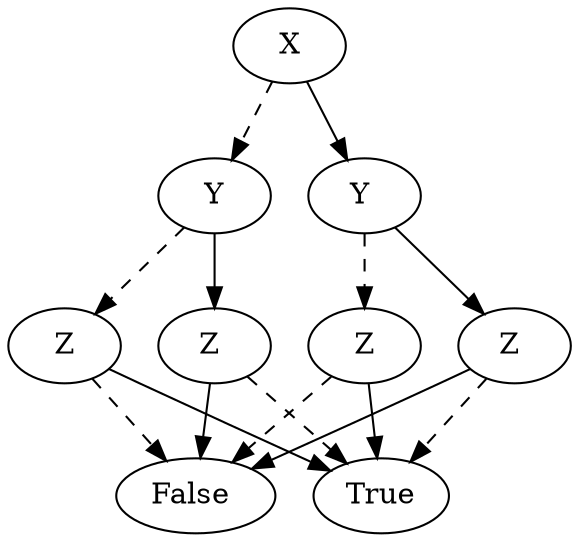 digraph{2323693574480[label=X]2323693570320[label="Y"]
2323693574480 -> 2323693570320[style=dashed label="" fontcolor = gray]
2323693574640[label="Z"]
2323693570320 -> 2323693574640[style=dashed label="" fontcolor = gray]
2323693568720[label="False"]
2323693574640 -> 2323693568720[style=dashed label="" fontcolor = gray]
2323693578960[label="True "]
2323693574640 -> 2323693578960 [label="" fontcolor = gray]
2323693568560[label="Z "]
2323693570320 -> 2323693568560 [label="" fontcolor = gray]
2323693578960[label="True"]
2323693568560 -> 2323693578960[style=dashed label="" fontcolor = gray]
2323693568720[label="False "]
2323693568560 -> 2323693568720 [label="" fontcolor = gray]
2323693573520[label="Y "]
2323693574480 -> 2323693573520 [label="" fontcolor = gray]
2323693575920[label="Z"]
2323693573520 -> 2323693575920[style=dashed label="" fontcolor = gray]
2323693568720[label="False"]
2323693575920 -> 2323693568720[style=dashed label="" fontcolor = gray]
2323693578960[label="True "]
2323693575920 -> 2323693578960 [label="" fontcolor = gray]
2323693578160[label="Z "]
2323693573520 -> 2323693578160 [label="" fontcolor = gray]
2323693578960[label="True"]
2323693578160 -> 2323693578960[style=dashed label="" fontcolor = gray]
2323693568720[label="False "]
2323693578160 -> 2323693568720 [label="" fontcolor = gray]
}